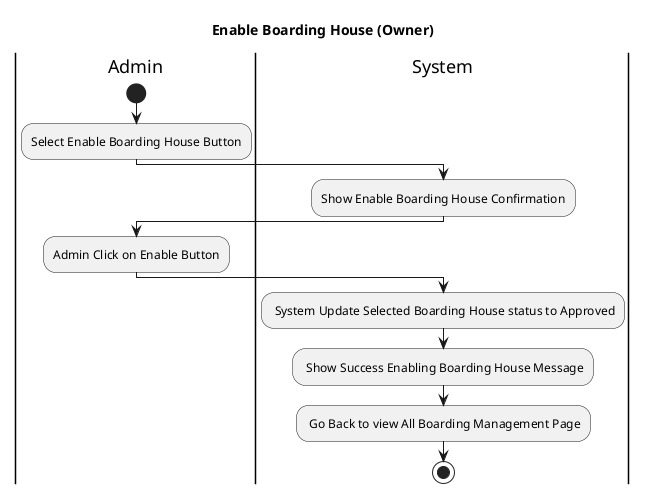 @startuml
title Enable Boarding House (Owner)
|Admin|
start 
    :Select Enable Boarding House Button;
|System|
    :Show Enable Boarding House Confirmation;
|Admin|
    :Admin Click on Enable Button;
    |System|
    : System Update Selected Boarding House status to Approved;
    : Show Success Enabling Boarding House Message;
    : Go Back to view All Boarding Management Page;  

stop
@enduml